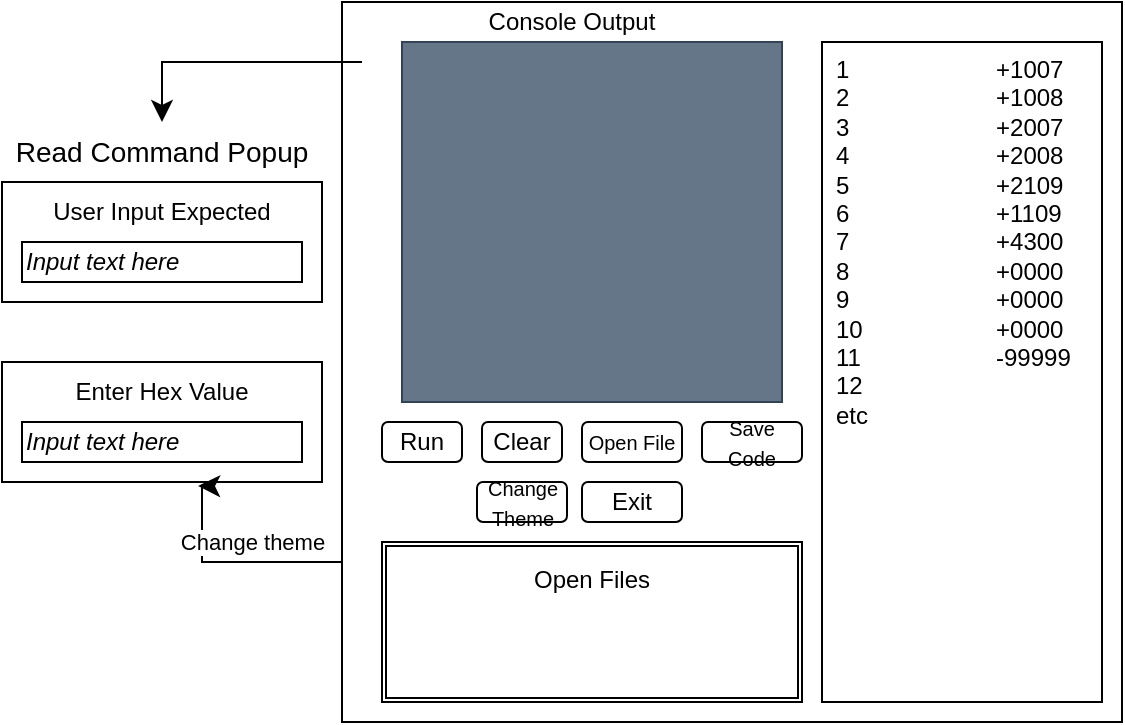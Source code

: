 <mxfile>
    <diagram name="Page-1" id="QZ_3309m6VUfbGXqwZUX">
        <mxGraphModel dx="694" dy="553" grid="1" gridSize="10" guides="1" tooltips="1" connect="1" arrows="1" fold="1" page="1" pageScale="1" pageWidth="850" pageHeight="1100" math="0" shadow="0">
            <root>
                <mxCell id="0"/>
                <mxCell id="1" parent="0"/>
                <mxCell id="c-WzAGJLJr9QNkhwMj-K-1" value="" style="rounded=0;whiteSpace=wrap;html=1;" parent="1" vertex="1">
                    <mxGeometry x="220" y="80" width="390" height="360" as="geometry"/>
                </mxCell>
                <mxCell id="c-WzAGJLJr9QNkhwMj-K-3" value="&lt;font style=&quot;font-size: 10px;&quot;&gt;Open File&lt;/font&gt;" style="rounded=1;whiteSpace=wrap;html=1;" parent="1" vertex="1">
                    <mxGeometry x="340" y="290" width="50" height="20" as="geometry"/>
                </mxCell>
                <mxCell id="c-WzAGJLJr9QNkhwMj-K-4" value="&lt;font style=&quot;font-size: 10px;&quot;&gt;Save Code&lt;/font&gt;" style="rounded=1;whiteSpace=wrap;html=1;" parent="1" vertex="1">
                    <mxGeometry x="400" y="290" width="50" height="20" as="geometry"/>
                </mxCell>
                <mxCell id="c-WzAGJLJr9QNkhwMj-K-5" value="Clear" style="rounded=1;whiteSpace=wrap;html=1;" parent="1" vertex="1">
                    <mxGeometry x="290" y="290" width="40" height="20" as="geometry"/>
                </mxCell>
                <mxCell id="c-WzAGJLJr9QNkhwMj-K-6" value="Run" style="rounded=1;whiteSpace=wrap;html=1;" parent="1" vertex="1">
                    <mxGeometry x="240" y="290" width="40" height="20" as="geometry"/>
                </mxCell>
                <mxCell id="c-WzAGJLJr9QNkhwMj-K-7" value="&lt;div&gt;&lt;span style=&quot;background-color: initial;&quot;&gt;1&lt;span style=&quot;white-space: pre;&quot;&gt;&#9;&lt;/span&gt;&lt;span style=&quot;white-space: pre;&quot;&gt;&#9;&lt;/span&gt;&lt;span style=&quot;white-space: pre;&quot;&gt;&#9;&lt;/span&gt;+1007&lt;/span&gt;&lt;br&gt;&lt;/div&gt;&lt;div&gt;2&lt;span style=&quot;white-space: pre;&quot;&gt;&#9;&lt;/span&gt;&lt;span style=&quot;white-space: pre;&quot;&gt;&#9;&lt;/span&gt;&lt;span style=&quot;white-space: pre;&quot;&gt;&#9;&lt;/span&gt;+1008&lt;/div&gt;&lt;div&gt;3&lt;span style=&quot;white-space: pre;&quot;&gt;&#9;&lt;/span&gt;&lt;span style=&quot;white-space: pre;&quot;&gt;&#9;&lt;/span&gt;&lt;span style=&quot;white-space: pre;&quot;&gt;&#9;&lt;/span&gt;+2007&lt;/div&gt;&lt;div&gt;4&lt;span style=&quot;white-space: pre;&quot;&gt;&#9;&lt;/span&gt;&lt;span style=&quot;white-space: pre;&quot;&gt;&#9;&lt;/span&gt;&lt;span style=&quot;white-space: pre;&quot;&gt;&#9;&lt;/span&gt;+2008&lt;/div&gt;&lt;div&gt;5&lt;span style=&quot;white-space: pre;&quot;&gt;&#9;&lt;/span&gt;&lt;span style=&quot;white-space: pre;&quot;&gt;&#9;&lt;/span&gt;&lt;span style=&quot;white-space: pre;&quot;&gt;&#9;&lt;/span&gt;+2109&lt;/div&gt;&lt;div&gt;6&lt;span style=&quot;white-space: pre;&quot;&gt;&#9;&lt;/span&gt;&lt;span style=&quot;white-space: pre;&quot;&gt;&#9;&lt;/span&gt;&lt;span style=&quot;white-space: pre;&quot;&gt;&#9;&lt;/span&gt;+1109&lt;/div&gt;&lt;div&gt;7&lt;span style=&quot;white-space: pre;&quot;&gt;&#9;&lt;/span&gt;&lt;span style=&quot;white-space: pre;&quot;&gt;&#9;&lt;/span&gt;&lt;span style=&quot;white-space: pre;&quot;&gt;&#9;&lt;/span&gt;+4300&lt;/div&gt;&lt;div&gt;8&lt;span style=&quot;white-space: pre;&quot;&gt;&#9;&lt;/span&gt;&lt;span style=&quot;white-space: pre;&quot;&gt;&#9;&lt;/span&gt;&lt;span style=&quot;white-space: pre;&quot;&gt;&#9;&lt;/span&gt;+0000&lt;/div&gt;&lt;div&gt;9&lt;span style=&quot;white-space: pre;&quot;&gt;&#9;&lt;/span&gt;&lt;span style=&quot;white-space: pre;&quot;&gt;&#9;&lt;/span&gt;&lt;span style=&quot;white-space: pre;&quot;&gt;&#9;&lt;/span&gt;+0000&lt;/div&gt;&lt;div&gt;10&lt;span style=&quot;white-space: pre;&quot;&gt;&#9;&lt;/span&gt;&lt;span style=&quot;white-space: pre;&quot;&gt;&#9;&lt;/span&gt;&lt;span style=&quot;white-space: pre;&quot;&gt;&#9;&lt;/span&gt;+0000&lt;/div&gt;&lt;div&gt;11&lt;span style=&quot;white-space: pre;&quot;&gt;&#9;&lt;/span&gt;&lt;span style=&quot;white-space: pre;&quot;&gt;&#9;&lt;/span&gt;&lt;span style=&quot;white-space: pre;&quot;&gt;&#9;&lt;/span&gt;-99999&lt;/div&gt;&lt;div&gt;12&lt;/div&gt;&lt;div&gt;etc&lt;/div&gt;" style="rounded=0;whiteSpace=wrap;html=1;align=left;verticalAlign=top;spacingLeft=5;" parent="1" vertex="1">
                    <mxGeometry x="460" y="100" width="140" height="330" as="geometry"/>
                </mxCell>
                <mxCell id="c-WzAGJLJr9QNkhwMj-K-13" value="" style="rounded=0;whiteSpace=wrap;html=1;fontColor=#ffffff;fillColor=#647687;strokeColor=#314354;align=left;verticalAlign=top;spacingLeft=5;" parent="1" vertex="1">
                    <mxGeometry x="250" y="100" width="190" height="180" as="geometry"/>
                </mxCell>
                <mxCell id="c-WzAGJLJr9QNkhwMj-K-15" value="Console Output" style="text;html=1;align=center;verticalAlign=middle;whiteSpace=wrap;rounded=0;" parent="1" vertex="1">
                    <mxGeometry x="250" y="80" width="170" height="20" as="geometry"/>
                </mxCell>
                <mxCell id="c-WzAGJLJr9QNkhwMj-K-18" value="Exit" style="rounded=1;whiteSpace=wrap;html=1;" parent="1" vertex="1">
                    <mxGeometry x="340" y="320" width="50" height="20" as="geometry"/>
                </mxCell>
                <mxCell id="c-WzAGJLJr9QNkhwMj-K-19" value="Read Command Popup" style="text;html=1;align=center;verticalAlign=middle;whiteSpace=wrap;rounded=0;fontSize=14;" parent="1" vertex="1">
                    <mxGeometry x="50" y="140" width="160" height="30" as="geometry"/>
                </mxCell>
                <mxCell id="c-WzAGJLJr9QNkhwMj-K-20" value="" style="rounded=0;whiteSpace=wrap;html=1;" parent="1" vertex="1">
                    <mxGeometry x="50" y="170" width="160" height="60" as="geometry"/>
                </mxCell>
                <mxCell id="c-WzAGJLJr9QNkhwMj-K-21" value="&lt;i&gt;Input text here&lt;/i&gt;" style="rounded=0;whiteSpace=wrap;html=1;align=left;" parent="1" vertex="1">
                    <mxGeometry x="60" y="200" width="140" height="20" as="geometry"/>
                </mxCell>
                <mxCell id="c-WzAGJLJr9QNkhwMj-K-22" value="User Input Expected" style="text;html=1;align=center;verticalAlign=middle;whiteSpace=wrap;rounded=0;" parent="1" vertex="1">
                    <mxGeometry x="60" y="170" width="140" height="30" as="geometry"/>
                </mxCell>
                <mxCell id="c-WzAGJLJr9QNkhwMj-K-23" value="" style="edgeStyle=segmentEdgeStyle;endArrow=classic;html=1;curved=0;rounded=0;endSize=8;startSize=8;sourcePerimeterSpacing=0;targetPerimeterSpacing=0;entryX=0.5;entryY=0;entryDx=0;entryDy=0;" parent="1" target="c-WzAGJLJr9QNkhwMj-K-19" edge="1">
                    <mxGeometry width="100" relative="1" as="geometry">
                        <mxPoint x="230" y="110" as="sourcePoint"/>
                        <mxPoint x="120" y="130" as="targetPoint"/>
                        <Array as="points">
                            <mxPoint x="130" y="110"/>
                        </Array>
                    </mxGeometry>
                </mxCell>
                <mxCell id="3" value="&lt;font style=&quot;font-size: 10px;&quot;&gt;Change Theme&lt;/font&gt;" style="rounded=1;whiteSpace=wrap;html=1;" parent="1" vertex="1">
                    <mxGeometry x="287.5" y="320" width="45" height="20" as="geometry"/>
                </mxCell>
                <mxCell id="4" value="" style="rounded=0;whiteSpace=wrap;html=1;" parent="1" vertex="1">
                    <mxGeometry x="50" y="260" width="160" height="60" as="geometry"/>
                </mxCell>
                <mxCell id="5" value="&lt;i&gt;Input text here&lt;/i&gt;" style="rounded=0;whiteSpace=wrap;html=1;align=left;" parent="1" vertex="1">
                    <mxGeometry x="60" y="290" width="140" height="20" as="geometry"/>
                </mxCell>
                <mxCell id="6" value="Enter Hex Value" style="text;html=1;align=center;verticalAlign=middle;whiteSpace=wrap;rounded=0;" parent="1" vertex="1">
                    <mxGeometry x="60" y="260" width="140" height="30" as="geometry"/>
                </mxCell>
                <mxCell id="7" value="" style="edgeStyle=segmentEdgeStyle;endArrow=classic;html=1;curved=0;rounded=0;endSize=8;startSize=8;sourcePerimeterSpacing=0;targetPerimeterSpacing=0;entryX=0.613;entryY=1.033;entryDx=0;entryDy=0;entryPerimeter=0;" parent="1" source="c-WzAGJLJr9QNkhwMj-K-1" target="4" edge="1">
                    <mxGeometry width="100" relative="1" as="geometry">
                        <mxPoint x="250" y="360" as="sourcePoint"/>
                        <mxPoint x="150" y="390" as="targetPoint"/>
                        <Array as="points">
                            <mxPoint x="150" y="360"/>
                            <mxPoint x="150" y="322"/>
                        </Array>
                    </mxGeometry>
                </mxCell>
                <mxCell id="8" value="Change theme" style="edgeLabel;html=1;align=center;verticalAlign=middle;resizable=0;points=[];" parent="7" vertex="1" connectable="0">
                    <mxGeometry x="0.06" y="-1" relative="1" as="geometry">
                        <mxPoint x="13" y="-9" as="offset"/>
                    </mxGeometry>
                </mxCell>
                <mxCell id="9" value="Open Files&lt;br&gt;&lt;br&gt;&lt;br&gt;&lt;br&gt;" style="shape=ext;double=1;rounded=0;whiteSpace=wrap;html=1;" vertex="1" parent="1">
                    <mxGeometry x="240" y="350" width="210" height="80" as="geometry"/>
                </mxCell>
            </root>
        </mxGraphModel>
    </diagram>
</mxfile>